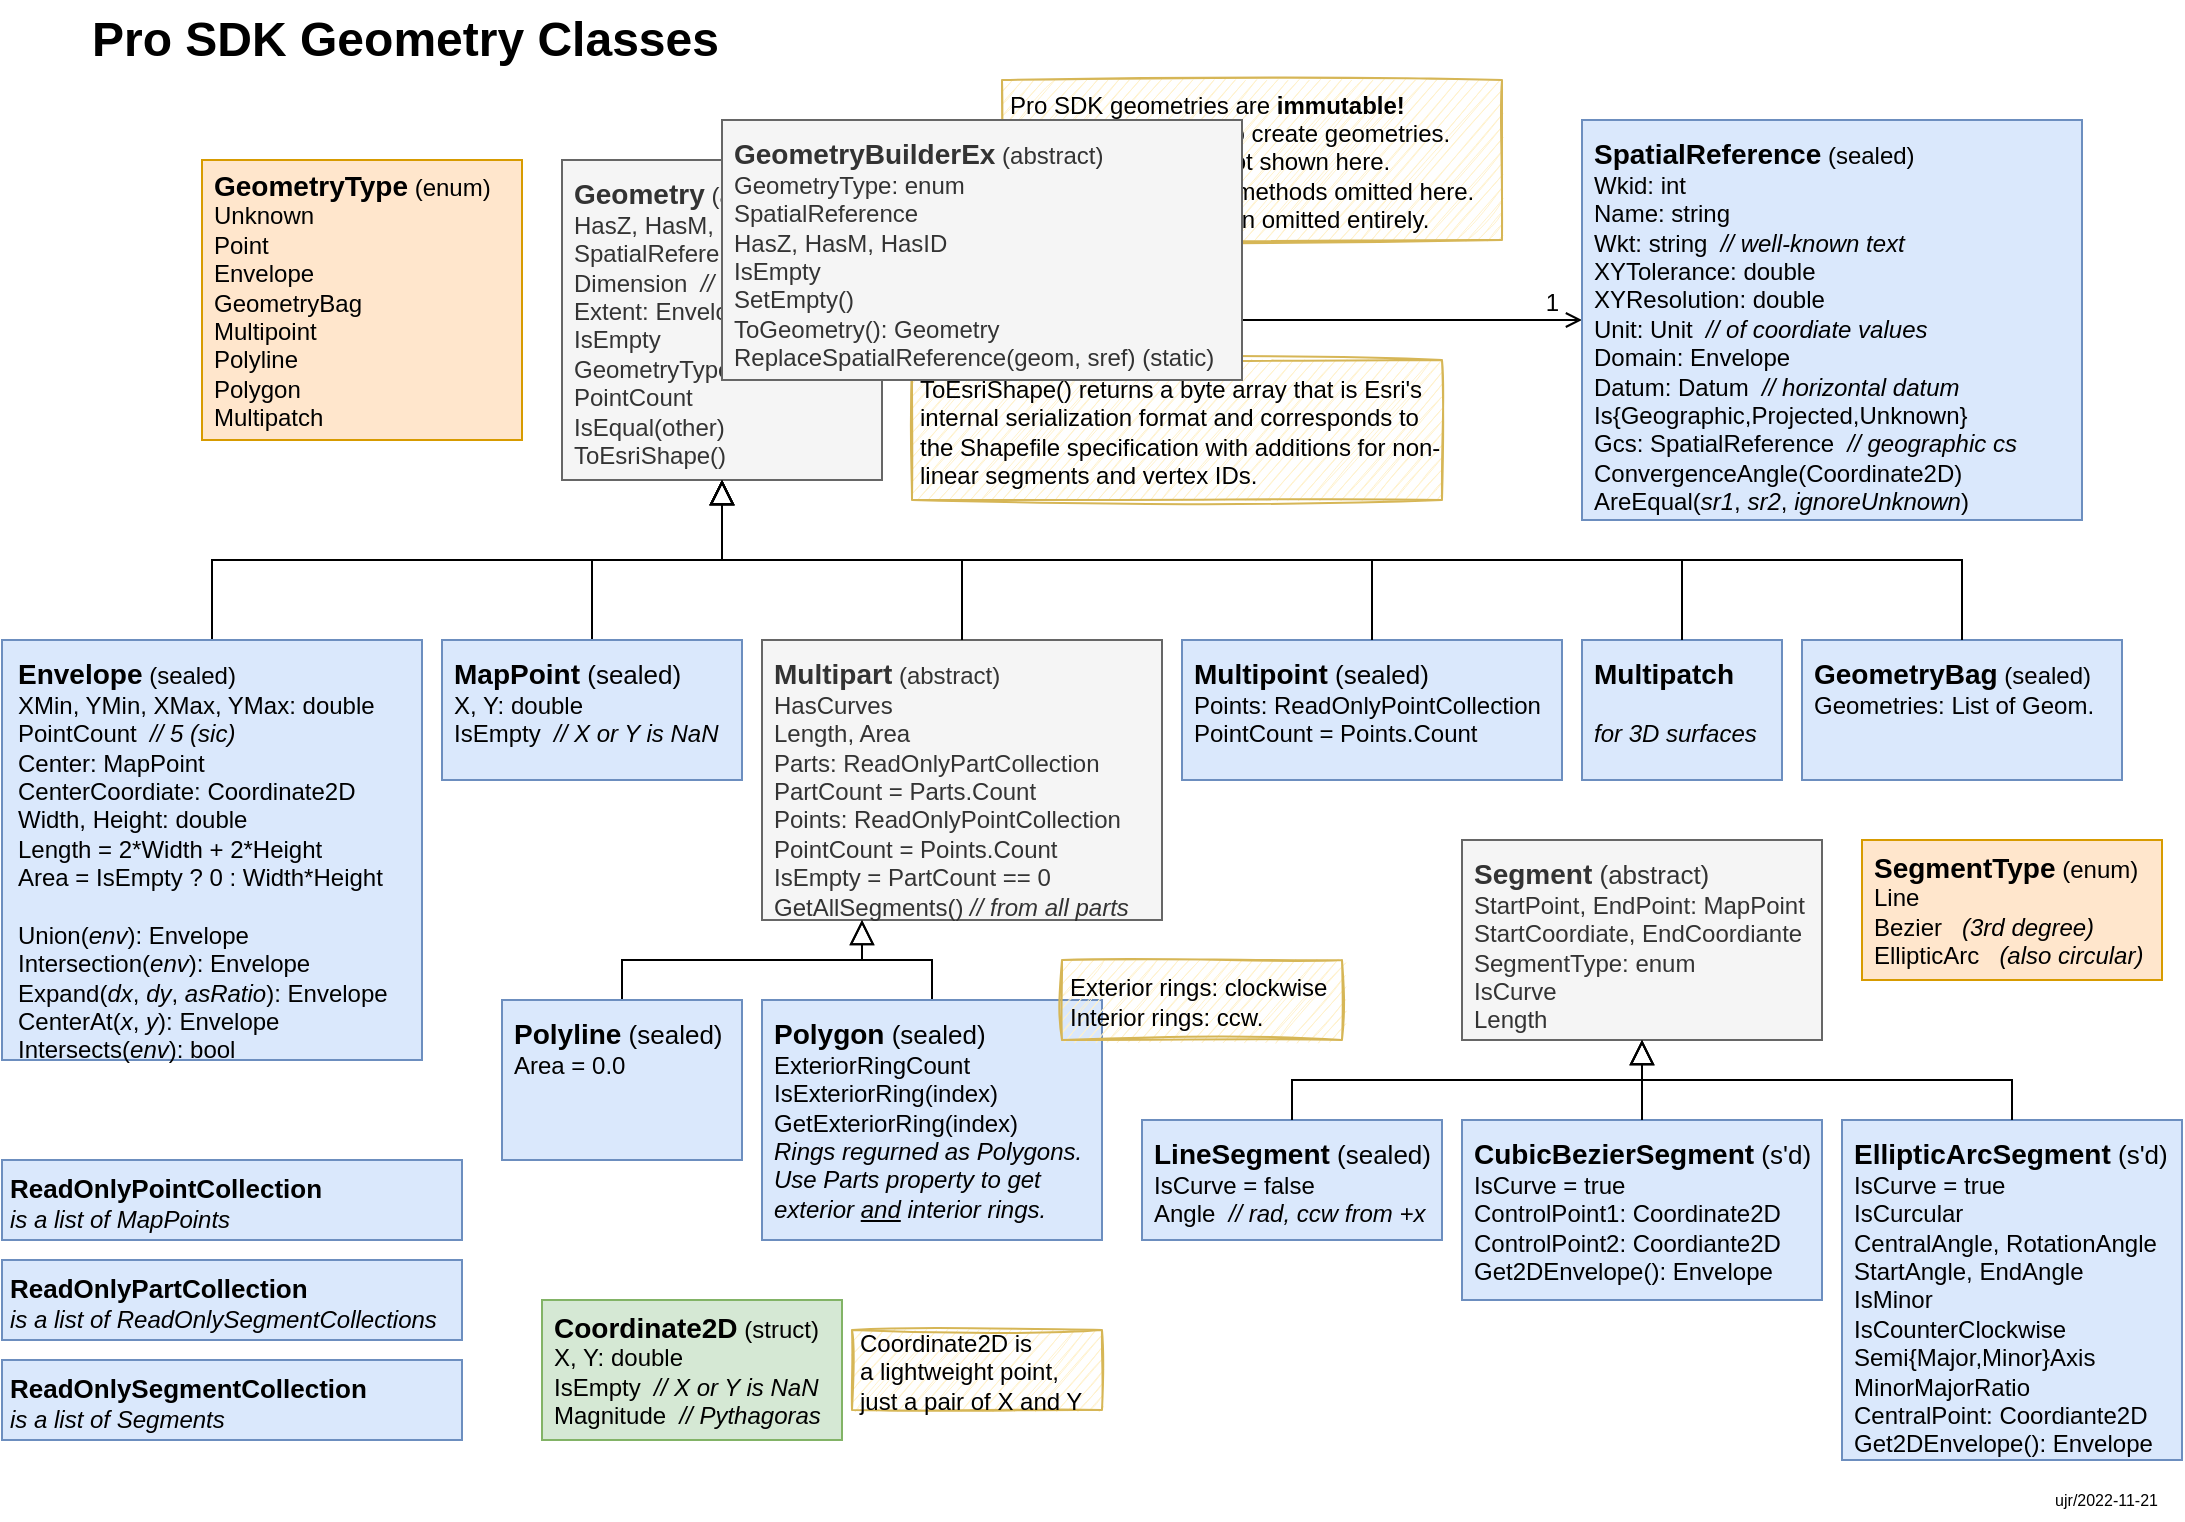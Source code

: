 <mxfile version="14.6.13" type="device" pages="2"><diagram id="C5RBs43oDa-KdzZeNtuy" name="Geometry"><mxGraphModel dx="1174" dy="887" grid="1" gridSize="10" guides="1" tooltips="1" connect="1" arrows="1" fold="1" page="1" pageScale="1" pageWidth="1169" pageHeight="827" math="0" shadow="0"><root><mxCell id="WIyWlLk6GJQsqaUBKTNV-0"/><mxCell id="WIyWlLk6GJQsqaUBKTNV-1" parent="WIyWlLk6GJQsqaUBKTNV-0"/><mxCell id="zkfFHV4jXpPFQw0GAbJ--12" value="" style="endArrow=block;endSize=10;endFill=0;shadow=0;strokeWidth=1;rounded=0;edgeStyle=elbowEdgeStyle;elbow=vertical;exitX=0.5;exitY=0;exitDx=0;exitDy=0;entryX=0.5;entryY=1;entryDx=0;entryDy=0;" parent="WIyWlLk6GJQsqaUBKTNV-1" source="UkmJgFslX8RdrZe-EppO-16" target="UkmJgFslX8RdrZe-EppO-22" edge="1"><mxGeometry width="160" relative="1" as="geometry"><mxPoint x="200" y="203" as="sourcePoint"/><mxPoint x="200" y="203" as="targetPoint"/></mxGeometry></mxCell><mxCell id="zkfFHV4jXpPFQw0GAbJ--16" value="" style="endArrow=block;endSize=10;endFill=0;shadow=0;strokeWidth=1;rounded=0;edgeStyle=elbowEdgeStyle;elbow=vertical;entryX=0.5;entryY=1;entryDx=0;entryDy=0;exitX=0.5;exitY=0;exitDx=0;exitDy=0;" parent="WIyWlLk6GJQsqaUBKTNV-1" source="UkmJgFslX8RdrZe-EppO-17" target="UkmJgFslX8RdrZe-EppO-22" edge="1"><mxGeometry width="160" relative="1" as="geometry"><mxPoint x="210" y="373" as="sourcePoint"/><mxPoint x="310" y="271" as="targetPoint"/></mxGeometry></mxCell><mxCell id="zkfFHV4jXpPFQw0GAbJ--26" value="" style="endArrow=open;shadow=0;strokeWidth=1;rounded=0;endFill=1;edgeStyle=elbowEdgeStyle;elbow=vertical;exitX=1;exitY=0.5;exitDx=0;exitDy=0;entryX=0;entryY=0.5;entryDx=0;entryDy=0;" parent="WIyWlLk6GJQsqaUBKTNV-1" source="UkmJgFslX8RdrZe-EppO-22" target="UkmJgFslX8RdrZe-EppO-26" edge="1"><mxGeometry x="0.5" y="41" relative="1" as="geometry"><mxPoint x="380" y="192" as="sourcePoint"/><mxPoint x="540" y="192" as="targetPoint"/><mxPoint x="-40" y="32" as="offset"/></mxGeometry></mxCell><mxCell id="zkfFHV4jXpPFQw0GAbJ--28" value="1" style="resizable=0;align=right;verticalAlign=bottom;labelBackgroundColor=none;fontSize=12;" parent="zkfFHV4jXpPFQw0GAbJ--26" connectable="0" vertex="1"><mxGeometry x="1" relative="1" as="geometry"><mxPoint x="-10" as="offset"/></mxGeometry></mxCell><mxCell id="UkmJgFslX8RdrZe-EppO-2" value="&lt;div&gt;&lt;b&gt;&lt;font style=&quot;font-size: 14px&quot;&gt;GeometryType&lt;/font&gt;&lt;/b&gt; (enum)&lt;/div&gt;&lt;div&gt;Unknown&lt;/div&gt;&lt;div&gt;&lt;span&gt;Point&lt;/span&gt;&lt;br&gt;&lt;/div&gt;&lt;div&gt;&lt;span&gt;Envelope&lt;/span&gt;&lt;br&gt;&lt;/div&gt;&lt;div&gt;&lt;span&gt;GeometryBag&lt;/span&gt;&lt;br&gt;&lt;/div&gt;&lt;div&gt;&lt;span&gt;Multipoint&lt;/span&gt;&lt;br&gt;&lt;/div&gt;&lt;div&gt;&lt;span&gt;Polyline&lt;/span&gt;&lt;br&gt;&lt;/div&gt;&lt;div&gt;&lt;span&gt;Polygon&lt;/span&gt;&lt;br&gt;&lt;/div&gt;&lt;div&gt;&lt;span&gt;Multipatch&lt;/span&gt;&lt;br&gt;&lt;/div&gt;" style="rounded=0;whiteSpace=wrap;html=1;fillColor=#ffe6cc;strokeColor=#d79b00;align=left;spacingLeft=4;spacingTop=0;" parent="WIyWlLk6GJQsqaUBKTNV-1" vertex="1"><mxGeometry x="140" y="120" width="160" height="140" as="geometry"/></mxCell><mxCell id="UkmJgFslX8RdrZe-EppO-4" value="Pro SDK Geometry Classes" style="text;align=left;fontStyle=1;verticalAlign=middle;spacingLeft=3;spacingRight=3;strokeColor=none;rotatable=0;points=[[0,0.5],[1,0.5]];portConstraint=eastwest;fontSize=24;whiteSpace=wrap;html=1;" parent="WIyWlLk6GJQsqaUBKTNV-1" vertex="1"><mxGeometry x="80" y="40" width="400" height="40" as="geometry"/></mxCell><mxCell id="UkmJgFslX8RdrZe-EppO-14" value="&lt;b&gt;&lt;font style=&quot;font-size: 14px&quot;&gt;SegmentType&lt;/font&gt;&lt;/b&gt; (enum)&lt;br&gt;Line&lt;br&gt;Bezier&amp;nbsp; &amp;nbsp;&lt;i&gt;(3rd degree)&lt;/i&gt;&lt;br&gt;EllipticArc&amp;nbsp; &amp;nbsp;&lt;i&gt;(also circular)&lt;/i&gt;" style="text;html=1;strokeColor=#d79b00;fillColor=#ffe6cc;align=left;verticalAlign=middle;whiteSpace=wrap;rounded=0;fontSize=12;spacingLeft=4;" parent="WIyWlLk6GJQsqaUBKTNV-1" vertex="1"><mxGeometry x="970" y="460" width="150" height="70" as="geometry"/></mxCell><mxCell id="UkmJgFslX8RdrZe-EppO-15" value="&lt;b&gt;&lt;font style=&quot;font-size: 14px&quot;&gt;Coordinate2D&lt;/font&gt;&lt;/b&gt; (struct)&lt;br&gt;X, Y: double&lt;br&gt;IsEmpty&amp;nbsp;&amp;nbsp;&lt;i&gt;// X or Y is NaN&lt;/i&gt;&lt;br&gt;&lt;div&gt;Magnitude&amp;nbsp;&amp;nbsp;&lt;i&gt;// Pythagoras&lt;/i&gt;&lt;/div&gt;" style="text;html=1;strokeColor=#82b366;fillColor=#d5e8d4;align=left;verticalAlign=middle;whiteSpace=wrap;rounded=0;fontSize=12;spacingLeft=4;" parent="WIyWlLk6GJQsqaUBKTNV-1" vertex="1"><mxGeometry x="310" y="690" width="150" height="70" as="geometry"/></mxCell><mxCell id="UkmJgFslX8RdrZe-EppO-16" value="&lt;b&gt;&lt;font style=&quot;font-size: 14px&quot;&gt;Envelope&lt;/font&gt;&lt;/b&gt;&amp;nbsp;(sealed)&lt;br&gt;XMin, YMin, XMax, YMax: double&lt;br&gt;PointCount&amp;nbsp;&amp;nbsp;&lt;i&gt;// 5 (sic)&lt;/i&gt;&lt;br&gt;Center: MapPoint&lt;br&gt;CenterCoordiate: Coordinate2D&lt;br&gt;Width, Height: double&lt;br&gt;Length = 2*Width + 2*Height&lt;br&gt;Area = IsEmpty ? 0 : Width*Height&lt;br&gt;&lt;br&gt;Union(&lt;i&gt;env&lt;/i&gt;): Envelope&lt;br&gt;Intersection(&lt;i&gt;env&lt;/i&gt;): Envelope&lt;br&gt;Expand(&lt;i&gt;dx&lt;/i&gt;, &lt;i&gt;dy&lt;/i&gt;, &lt;i&gt;asRatio&lt;/i&gt;): Envelope&lt;br&gt;CenterAt(&lt;i&gt;x&lt;/i&gt;, &lt;i&gt;y&lt;/i&gt;): Envelope&lt;br&gt;Intersects(&lt;i&gt;env&lt;/i&gt;): bool" style="text;html=1;strokeColor=#6c8ebf;fillColor=#dae8fc;align=left;verticalAlign=top;whiteSpace=wrap;rounded=0;fontSize=12;spacingLeft=6;spacingTop=2;" parent="WIyWlLk6GJQsqaUBKTNV-1" vertex="1"><mxGeometry x="40" y="360" width="210" height="210" as="geometry"/></mxCell><mxCell id="UkmJgFslX8RdrZe-EppO-17" value="&lt;font&gt;&lt;b&gt;&lt;font style=&quot;font-size: 14px&quot;&gt;MapPoint&lt;/font&gt;&lt;/b&gt;&lt;span style=&quot;font-size: 13px&quot;&gt; (sealed)&lt;/span&gt;&lt;/font&gt;&lt;br&gt;X, Y: double&lt;br&gt;IsEmpty&amp;nbsp;&amp;nbsp;&lt;i&gt;// X or Y is NaN&lt;/i&gt;" style="text;html=1;strokeColor=#6c8ebf;fillColor=#dae8fc;align=left;verticalAlign=top;whiteSpace=wrap;rounded=0;fontSize=12;spacingLeft=4;spacingTop=2;" parent="WIyWlLk6GJQsqaUBKTNV-1" vertex="1"><mxGeometry x="260" y="360" width="150" height="70" as="geometry"/></mxCell><mxCell id="UkmJgFslX8RdrZe-EppO-18" value="&lt;font&gt;&lt;b&gt;&lt;font style=&quot;font-size: 14px&quot;&gt;Multipoint&lt;/font&gt;&lt;/b&gt;&lt;span style=&quot;font-size: 13px&quot;&gt; (sealed)&lt;/span&gt;&lt;/font&gt;&lt;br&gt;Points: ReadOnlyPointCollection&lt;br&gt;PointCount = Points.Count" style="text;html=1;strokeColor=#6c8ebf;fillColor=#dae8fc;align=left;verticalAlign=top;whiteSpace=wrap;rounded=0;fontSize=12;spacingLeft=4;spacingTop=2;" parent="WIyWlLk6GJQsqaUBKTNV-1" vertex="1"><mxGeometry x="630" y="360" width="190" height="70" as="geometry"/></mxCell><mxCell id="UkmJgFslX8RdrZe-EppO-19" value="&lt;b&gt;&lt;font style=&quot;font-size: 13px&quot;&gt;ReadOnlyPointCollection&lt;/font&gt;&lt;/b&gt;&lt;br&gt;&lt;i&gt;is a list of MapPoints&lt;/i&gt;" style="text;html=1;strokeColor=#6c8ebf;fillColor=#dae8fc;align=left;verticalAlign=top;whiteSpace=wrap;rounded=0;fontSize=12;spacingLeft=4;spacingTop=2;spacing=0;" parent="WIyWlLk6GJQsqaUBKTNV-1" vertex="1"><mxGeometry x="40" y="620" width="230" height="40" as="geometry"/></mxCell><mxCell id="UkmJgFslX8RdrZe-EppO-20" value="&lt;b&gt;&lt;font style=&quot;font-size: 13px&quot;&gt;ReadOnlyPartCollection&lt;/font&gt;&lt;/b&gt;&lt;br&gt;&lt;i&gt;is a list of ReadOnlySegmentCollections&lt;/i&gt;" style="text;html=1;strokeColor=#6c8ebf;fillColor=#dae8fc;align=left;verticalAlign=top;whiteSpace=wrap;rounded=0;fontSize=12;spacingLeft=4;spacingTop=2;spacing=0;" parent="WIyWlLk6GJQsqaUBKTNV-1" vertex="1"><mxGeometry x="40" y="670" width="230" height="40" as="geometry"/></mxCell><mxCell id="UkmJgFslX8RdrZe-EppO-21" value="&lt;b&gt;&lt;font style=&quot;font-size: 13px&quot;&gt;ReadOnlySegmentCollection&lt;/font&gt;&lt;/b&gt;&lt;br&gt;&lt;i&gt;is a list of Segments&lt;/i&gt;" style="text;html=1;strokeColor=#6c8ebf;fillColor=#dae8fc;align=left;verticalAlign=top;whiteSpace=wrap;rounded=0;fontSize=12;spacingLeft=4;spacingTop=2;spacing=0;" parent="WIyWlLk6GJQsqaUBKTNV-1" vertex="1"><mxGeometry x="40" y="720" width="230" height="40" as="geometry"/></mxCell><mxCell id="UkmJgFslX8RdrZe-EppO-22" value="&lt;b&gt;&lt;font style=&quot;font-size: 14px&quot;&gt;Geometry&lt;/font&gt;&lt;/b&gt;&amp;nbsp;(abstract)&lt;br&gt;HasZ, HasM, HasID&lt;br&gt;SpatialReference&lt;br&gt;Dimension&amp;nbsp;&amp;nbsp;&lt;i&gt;// 0, 1, 2&lt;/i&gt;&lt;br&gt;Extent: Envelope&lt;br&gt;IsEmpty&lt;br&gt;GeometryType: enum&lt;br&gt;PointCount&lt;br&gt;IsEqual(other)&lt;br&gt;ToEsriShape()" style="text;html=1;strokeColor=#666666;fillColor=#f5f5f5;align=left;verticalAlign=top;whiteSpace=wrap;rounded=0;fontSize=12;spacingLeft=4;spacingTop=2;fontColor=#333333;" parent="WIyWlLk6GJQsqaUBKTNV-1" vertex="1"><mxGeometry x="320" y="120" width="160" height="160" as="geometry"/></mxCell><mxCell id="UkmJgFslX8RdrZe-EppO-23" value="&lt;b&gt;&lt;font style=&quot;font-size: 14px&quot;&gt;Multipart&lt;/font&gt;&lt;/b&gt;&amp;nbsp;(abstract)&lt;br&gt;HasCurves&lt;br&gt;Length, Area&lt;br&gt;Parts: ReadOnlyPartCollection&lt;br&gt;PartCount = Parts.Count&lt;br&gt;Points: ReadOnlyPointCollection&lt;br&gt;PointCount = Points.Count&lt;br&gt;IsEmpty = PartCount == 0&lt;br&gt;GetAllSegments() &lt;i&gt;// from all parts&lt;/i&gt;" style="text;html=1;strokeColor=#666666;fillColor=#f5f5f5;align=left;verticalAlign=top;whiteSpace=wrap;rounded=0;fontSize=12;spacingLeft=4;spacingTop=2;fontColor=#333333;" parent="WIyWlLk6GJQsqaUBKTNV-1" vertex="1"><mxGeometry x="420" y="360" width="200" height="140" as="geometry"/></mxCell><mxCell id="UkmJgFslX8RdrZe-EppO-24" value="&lt;b&gt;&lt;font style=&quot;font-size: 14px&quot;&gt;Multipatch&lt;/font&gt;&lt;/b&gt;&lt;br&gt;&lt;br&gt;&lt;i&gt;for 3D surfaces&lt;/i&gt;" style="text;html=1;strokeColor=#6c8ebf;fillColor=#dae8fc;align=left;verticalAlign=top;whiteSpace=wrap;rounded=0;fontSize=12;spacingLeft=4;spacingTop=2;" parent="WIyWlLk6GJQsqaUBKTNV-1" vertex="1"><mxGeometry x="830" y="360" width="100" height="70" as="geometry"/></mxCell><mxCell id="UkmJgFslX8RdrZe-EppO-25" value="&lt;b&gt;&lt;font style=&quot;font-size: 14px&quot;&gt;GeometryBag&lt;/font&gt;&lt;/b&gt;&amp;nbsp;(sealed)&lt;br&gt;Geometries: List of Geom." style="text;html=1;strokeColor=#6c8ebf;fillColor=#dae8fc;align=left;verticalAlign=top;whiteSpace=wrap;rounded=0;fontSize=12;spacingLeft=4;spacingTop=2;" parent="WIyWlLk6GJQsqaUBKTNV-1" vertex="1"><mxGeometry x="940" y="360" width="160" height="70" as="geometry"/></mxCell><mxCell id="UkmJgFslX8RdrZe-EppO-26" value="&lt;b&gt;&lt;font style=&quot;font-size: 14px&quot;&gt;SpatialReference&lt;/font&gt;&lt;/b&gt;&amp;nbsp;(sealed)&lt;br&gt;Wkid: int&lt;br&gt;Name: string&lt;br&gt;Wkt: string&amp;nbsp;&amp;nbsp;&lt;i&gt;// well-known text&lt;/i&gt;&lt;br&gt;XYTolerance: double&lt;br&gt;XYResolution: double&lt;br&gt;Unit: Unit&amp;nbsp; &lt;i&gt;// of coordiate values&lt;/i&gt;&lt;br&gt;Domain: Envelope&lt;br&gt;Datum: Datum&amp;nbsp;&amp;nbsp;&lt;i&gt;// horizontal datum&lt;/i&gt;&lt;br&gt;Is{Geographic,Projected,Unknown}&lt;br&gt;Gcs: SpatialReference&amp;nbsp;&amp;nbsp;&lt;i&gt;// geographic cs&lt;/i&gt;&lt;br&gt;ConvergenceAngle(Coordinate2D)&lt;br&gt;AreEqual(&lt;i&gt;sr1&lt;/i&gt;, &lt;i&gt;sr2&lt;/i&gt;, &lt;i&gt;ignoreUnknown&lt;/i&gt;)" style="text;html=1;strokeColor=#6c8ebf;fillColor=#dae8fc;align=left;verticalAlign=top;whiteSpace=wrap;rounded=0;fontSize=12;spacingLeft=4;spacingTop=2;" parent="WIyWlLk6GJQsqaUBKTNV-1" vertex="1"><mxGeometry x="830" y="100" width="250" height="200" as="geometry"/></mxCell><mxCell id="UkmJgFslX8RdrZe-EppO-27" value="" style="endArrow=block;endSize=10;endFill=0;shadow=0;strokeWidth=1;rounded=0;edgeStyle=elbowEdgeStyle;elbow=vertical;entryX=0.5;entryY=1;entryDx=0;entryDy=0;exitX=0.5;exitY=0;exitDx=0;exitDy=0;" parent="WIyWlLk6GJQsqaUBKTNV-1" source="UkmJgFslX8RdrZe-EppO-23" target="UkmJgFslX8RdrZe-EppO-22" edge="1"><mxGeometry width="160" relative="1" as="geometry"><mxPoint x="395" y="330" as="sourcePoint"/><mxPoint x="380" y="290" as="targetPoint"/></mxGeometry></mxCell><mxCell id="UkmJgFslX8RdrZe-EppO-29" value="" style="endArrow=block;endSize=10;endFill=0;shadow=0;strokeWidth=1;rounded=0;edgeStyle=elbowEdgeStyle;elbow=vertical;entryX=0.5;entryY=1;entryDx=0;entryDy=0;exitX=0.5;exitY=0;exitDx=0;exitDy=0;" parent="WIyWlLk6GJQsqaUBKTNV-1" source="UkmJgFslX8RdrZe-EppO-18" target="UkmJgFslX8RdrZe-EppO-22" edge="1"><mxGeometry width="160" relative="1" as="geometry"><mxPoint x="975" y="650" as="sourcePoint"/><mxPoint x="760" y="610" as="targetPoint"/></mxGeometry></mxCell><mxCell id="UkmJgFslX8RdrZe-EppO-30" value="" style="endArrow=block;endSize=10;endFill=0;shadow=0;strokeWidth=1;rounded=0;edgeStyle=elbowEdgeStyle;elbow=vertical;entryX=0.25;entryY=1;entryDx=0;entryDy=0;exitX=0.5;exitY=0;exitDx=0;exitDy=0;" parent="WIyWlLk6GJQsqaUBKTNV-1" source="UkmJgFslX8RdrZe-EppO-35" target="UkmJgFslX8RdrZe-EppO-23" edge="1"><mxGeometry width="160" relative="1" as="geometry"><mxPoint x="380" y="500" as="sourcePoint"/><mxPoint x="770" y="620" as="targetPoint"/></mxGeometry></mxCell><mxCell id="UkmJgFslX8RdrZe-EppO-31" value="" style="endArrow=block;endSize=10;endFill=0;shadow=0;strokeWidth=1;rounded=0;edgeStyle=elbowEdgeStyle;elbow=vertical;entryX=0.25;entryY=1;entryDx=0;entryDy=0;exitX=0.5;exitY=0;exitDx=0;exitDy=0;" parent="WIyWlLk6GJQsqaUBKTNV-1" source="UkmJgFslX8RdrZe-EppO-36" target="UkmJgFslX8RdrZe-EppO-23" edge="1"><mxGeometry width="160" relative="1" as="geometry"><mxPoint x="985" y="660" as="sourcePoint"/><mxPoint x="770" y="620" as="targetPoint"/></mxGeometry></mxCell><mxCell id="UkmJgFslX8RdrZe-EppO-32" value="Pro SDK geometries are &lt;b&gt;immutable!&lt;/b&gt;&lt;br&gt;Use builder classes to create geometries.&lt;br&gt;Builder classes are not shown here.&lt;br&gt;Many properties and methods omitted here.&lt;br&gt;Z and M stuff has been omitted entirely." style="text;html=1;strokeColor=#d6b656;fillColor=#fff2cc;align=left;verticalAlign=middle;whiteSpace=wrap;rounded=0;fontSize=12;sketch=1;shadow=0;spacingLeft=2;spacingTop=2;" parent="WIyWlLk6GJQsqaUBKTNV-1" vertex="1"><mxGeometry x="540" y="80" width="250" height="80" as="geometry"/></mxCell><mxCell id="UkmJgFslX8RdrZe-EppO-33" value="" style="endArrow=block;endSize=10;endFill=0;shadow=0;strokeWidth=1;rounded=0;edgeStyle=elbowEdgeStyle;elbow=vertical;entryX=0.5;entryY=1;entryDx=0;entryDy=0;exitX=0.5;exitY=0;exitDx=0;exitDy=0;" parent="WIyWlLk6GJQsqaUBKTNV-1" source="UkmJgFslX8RdrZe-EppO-24" target="UkmJgFslX8RdrZe-EppO-22" edge="1"><mxGeometry width="160" relative="1" as="geometry"><mxPoint x="390" y="510" as="sourcePoint"/><mxPoint x="545" y="480" as="targetPoint"/></mxGeometry></mxCell><mxCell id="UkmJgFslX8RdrZe-EppO-34" value="" style="endArrow=block;endSize=10;endFill=0;shadow=0;strokeWidth=1;rounded=0;edgeStyle=elbowEdgeStyle;elbow=vertical;entryX=0.5;entryY=1;entryDx=0;entryDy=0;exitX=0.5;exitY=0;exitDx=0;exitDy=0;" parent="WIyWlLk6GJQsqaUBKTNV-1" source="UkmJgFslX8RdrZe-EppO-25" target="UkmJgFslX8RdrZe-EppO-22" edge="1"><mxGeometry width="160" relative="1" as="geometry"><mxPoint x="920" y="330" as="sourcePoint"/><mxPoint x="380" y="290" as="targetPoint"/></mxGeometry></mxCell><mxCell id="UkmJgFslX8RdrZe-EppO-35" value="&lt;font&gt;&lt;b&gt;&lt;font style=&quot;font-size: 14px&quot;&gt;Polyline&lt;/font&gt;&lt;/b&gt;&lt;span style=&quot;font-size: 13px&quot;&gt; (sealed)&lt;/span&gt;&lt;/font&gt;&lt;br&gt;Area = 0.0" style="text;html=1;strokeColor=#6c8ebf;fillColor=#dae8fc;align=left;verticalAlign=top;whiteSpace=wrap;rounded=0;fontSize=12;spacingLeft=4;spacingTop=2;" parent="WIyWlLk6GJQsqaUBKTNV-1" vertex="1"><mxGeometry x="290" y="540" width="120" height="80" as="geometry"/></mxCell><mxCell id="UkmJgFslX8RdrZe-EppO-36" value="&lt;font&gt;&lt;b&gt;&lt;font style=&quot;font-size: 14px&quot;&gt;Polygon&lt;/font&gt;&lt;/b&gt;&lt;span style=&quot;font-size: 13px&quot;&gt; (sealed)&lt;/span&gt;&lt;/font&gt;&lt;br&gt;ExteriorRingCount&lt;br&gt;IsExteriorRing(index)&lt;br&gt;GetExteriorRing(index)&lt;br&gt;&lt;i&gt;Rings regurned as Polygons.&lt;br&gt;Use Parts property to get exterior &lt;u&gt;and&lt;/u&gt; interior rings.&lt;/i&gt;" style="text;html=1;strokeColor=#6c8ebf;fillColor=#dae8fc;align=left;verticalAlign=top;whiteSpace=wrap;rounded=0;fontSize=12;spacingLeft=4;spacingTop=2;" parent="WIyWlLk6GJQsqaUBKTNV-1" vertex="1"><mxGeometry x="420" y="540" width="170" height="120" as="geometry"/></mxCell><mxCell id="UkmJgFslX8RdrZe-EppO-37" value="&lt;font&gt;&lt;b&gt;&lt;font style=&quot;font-size: 14px&quot;&gt;Segment&lt;/font&gt;&lt;/b&gt;&lt;span style=&quot;font-size: 13px&quot;&gt; (abstract)&lt;/span&gt;&lt;/font&gt;&lt;br&gt;StartPoint, EndPoint: MapPoint&lt;br&gt;StartCoordiate, EndCoordiante&lt;br&gt;SegmentType: enum&lt;br&gt;IsCurve&lt;br&gt;Length" style="text;html=1;strokeColor=#666666;fillColor=#f5f5f5;align=left;verticalAlign=top;whiteSpace=wrap;rounded=0;fontSize=12;spacingLeft=4;spacingTop=2;fontColor=#333333;" parent="WIyWlLk6GJQsqaUBKTNV-1" vertex="1"><mxGeometry x="770" y="460" width="180" height="100" as="geometry"/></mxCell><mxCell id="UkmJgFslX8RdrZe-EppO-38" value="&lt;font&gt;&lt;b&gt;&lt;font style=&quot;font-size: 14px&quot;&gt;LineSegment&lt;/font&gt;&lt;/b&gt;&lt;span style=&quot;font-size: 13px&quot;&gt; (sealed)&lt;/span&gt;&lt;/font&gt;&lt;br&gt;IsCurve = false&lt;br&gt;Angle&amp;nbsp;&amp;nbsp;&lt;i&gt;// rad, ccw from +x&lt;/i&gt;" style="text;html=1;strokeColor=#6c8ebf;fillColor=#dae8fc;align=left;verticalAlign=top;whiteSpace=wrap;rounded=0;fontSize=12;spacingLeft=4;spacingTop=2;" parent="WIyWlLk6GJQsqaUBKTNV-1" vertex="1"><mxGeometry x="610" y="600" width="150" height="60" as="geometry"/></mxCell><mxCell id="UkmJgFslX8RdrZe-EppO-39" value="&lt;font&gt;&lt;b&gt;&lt;font style=&quot;font-size: 14px&quot;&gt;CubicBezierSegment&lt;/font&gt;&lt;/b&gt;&lt;span style=&quot;font-size: 13px&quot;&gt; (s'd)&lt;/span&gt;&lt;/font&gt;&lt;br&gt;IsCurve = true&lt;br&gt;ControlPoint1: Coordinate2D&lt;br&gt;ControlPoint2: Coordiante2D&lt;br&gt;Get2DEnvelope(): Envelope" style="text;html=1;strokeColor=#6c8ebf;fillColor=#dae8fc;align=left;verticalAlign=top;whiteSpace=wrap;rounded=0;fontSize=12;spacingLeft=4;spacingTop=2;" parent="WIyWlLk6GJQsqaUBKTNV-1" vertex="1"><mxGeometry x="770" y="600" width="180" height="90" as="geometry"/></mxCell><mxCell id="UkmJgFslX8RdrZe-EppO-40" value="&lt;font&gt;&lt;b&gt;&lt;font style=&quot;font-size: 14px&quot;&gt;EllipticArcSegment&lt;/font&gt;&lt;/b&gt;&lt;span style=&quot;font-size: 13px&quot;&gt;&amp;nbsp;(s'd)&lt;/span&gt;&lt;/font&gt;&lt;br&gt;IsCurve = true&lt;br&gt;IsCurcular&lt;br&gt;CentralAngle, RotationAngle&lt;br&gt;StartAngle, EndAngle&lt;br&gt;IsMinor&lt;br&gt;IsCounterClockwise&lt;br&gt;Semi{Major,Minor}Axis&lt;br&gt;MinorMajorRatio&lt;br&gt;CentralPoint: Coordiante2D&lt;br&gt;Get2DEnvelope(): Envelope" style="text;html=1;strokeColor=#6c8ebf;fillColor=#dae8fc;align=left;verticalAlign=top;whiteSpace=wrap;rounded=0;fontSize=12;spacingLeft=4;spacingTop=2;" parent="WIyWlLk6GJQsqaUBKTNV-1" vertex="1"><mxGeometry x="960" y="600" width="170" height="170" as="geometry"/></mxCell><mxCell id="UkmJgFslX8RdrZe-EppO-42" value="" style="endArrow=block;endSize=10;endFill=0;shadow=0;strokeWidth=1;rounded=0;edgeStyle=elbowEdgeStyle;elbow=vertical;entryX=0.5;entryY=1;entryDx=0;entryDy=0;exitX=0.5;exitY=0;exitDx=0;exitDy=0;" parent="WIyWlLk6GJQsqaUBKTNV-1" source="UkmJgFslX8RdrZe-EppO-38" target="UkmJgFslX8RdrZe-EppO-37" edge="1"><mxGeometry width="160" relative="1" as="geometry"><mxPoint x="370" y="570" as="sourcePoint"/><mxPoint x="480" y="520" as="targetPoint"/></mxGeometry></mxCell><mxCell id="UkmJgFslX8RdrZe-EppO-43" value="" style="endArrow=block;endSize=10;endFill=0;shadow=0;strokeWidth=1;rounded=0;edgeStyle=elbowEdgeStyle;elbow=vertical;entryX=0.5;entryY=1;entryDx=0;entryDy=0;" parent="WIyWlLk6GJQsqaUBKTNV-1" source="UkmJgFslX8RdrZe-EppO-39" target="UkmJgFslX8RdrZe-EppO-37" edge="1"><mxGeometry width="160" relative="1" as="geometry"><mxPoint x="380" y="580" as="sourcePoint"/><mxPoint x="490" y="530" as="targetPoint"/></mxGeometry></mxCell><mxCell id="UkmJgFslX8RdrZe-EppO-44" value="" style="endArrow=block;endSize=10;endFill=0;shadow=0;strokeWidth=1;rounded=0;edgeStyle=elbowEdgeStyle;elbow=vertical;entryX=0.5;entryY=1;entryDx=0;entryDy=0;" parent="WIyWlLk6GJQsqaUBKTNV-1" source="UkmJgFslX8RdrZe-EppO-40" target="UkmJgFslX8RdrZe-EppO-37" edge="1"><mxGeometry width="160" relative="1" as="geometry"><mxPoint x="390" y="590" as="sourcePoint"/><mxPoint x="500" y="540" as="targetPoint"/></mxGeometry></mxCell><mxCell id="UkmJgFslX8RdrZe-EppO-46" value="ToEsriShape() returns a byte array that is Esri's internal serialization format and corresponds to the Shapefile specification with additions for non-linear segments and vertex IDs." style="text;html=1;strokeColor=#d6b656;fillColor=#fff2cc;align=left;verticalAlign=middle;whiteSpace=wrap;rounded=0;fontSize=12;sketch=1;shadow=0;spacingLeft=2;spacingTop=2;" parent="WIyWlLk6GJQsqaUBKTNV-1" vertex="1"><mxGeometry x="495" y="220" width="265" height="70" as="geometry"/></mxCell><mxCell id="UkmJgFslX8RdrZe-EppO-47" value="Exterior rings: clockwise&lt;br&gt;Interior rings: ccw." style="text;html=1;strokeColor=#d6b656;fillColor=#fff2cc;align=left;verticalAlign=middle;whiteSpace=wrap;rounded=0;fontSize=12;sketch=1;shadow=0;spacingLeft=2;spacingTop=2;" parent="WIyWlLk6GJQsqaUBKTNV-1" vertex="1"><mxGeometry x="570" y="520" width="140" height="40" as="geometry"/></mxCell><mxCell id="UkmJgFslX8RdrZe-EppO-48" value="Coordinate2D is &lt;br&gt;a lightweight point, &lt;br&gt;just a pair of X and Y" style="text;html=1;strokeColor=#d6b656;fillColor=#fff2cc;align=left;verticalAlign=middle;whiteSpace=wrap;rounded=0;fontSize=12;sketch=1;shadow=0;spacingLeft=2;spacingTop=2;" parent="WIyWlLk6GJQsqaUBKTNV-1" vertex="1"><mxGeometry x="465" y="705" width="125" height="40" as="geometry"/></mxCell><mxCell id="2AtHYgqKLjP69ofNXuWl-0" value="ujr/2022-11-21" style="text;html=1;strokeColor=none;fillColor=none;align=right;verticalAlign=middle;whiteSpace=wrap;rounded=0;fontSize=8;" parent="WIyWlLk6GJQsqaUBKTNV-1" vertex="1"><mxGeometry x="1020" y="780" width="100" height="20" as="geometry"/></mxCell><mxCell id="9RsJoHtSC_phdagwaWQO-0" value="&lt;b&gt;&lt;font style=&quot;font-size: 14px&quot;&gt;GeometryBuilderEx&lt;/font&gt;&lt;/b&gt;&amp;nbsp;(abstract)&lt;br&gt;GeometryType: enum&lt;br&gt;SpatialReference&lt;br&gt;HasZ, HasM, HasID&lt;br&gt;IsEmpty&lt;br&gt;SetEmpty()&lt;br&gt;ToGeometry(): Geometry&lt;br&gt;ReplaceSpatialReference(geom, sref) (static)" style="text;html=1;strokeColor=#666666;fillColor=#f5f5f5;align=left;verticalAlign=top;whiteSpace=wrap;rounded=0;fontSize=12;spacingLeft=4;spacingTop=2;fontColor=#333333;" vertex="1" parent="WIyWlLk6GJQsqaUBKTNV-1"><mxGeometry x="400" y="100" width="260" height="130" as="geometry"/></mxCell></root></mxGraphModel></diagram><diagram id="YRR31LYvMi-BcquAQ03u" name="Builder"><mxGraphModel dx="1174" dy="887" grid="1" gridSize="10" guides="1" tooltips="1" connect="1" arrows="1" fold="1" page="1" pageScale="1" pageWidth="1169" pageHeight="827" math="0" shadow="0"><root><mxCell id="LDEIYuuB5KNWDbqVoas7-0"/><mxCell id="LDEIYuuB5KNWDbqVoas7-1" parent="LDEIYuuB5KNWDbqVoas7-0"/><mxCell id="KbFqJV_9PSHPCPF1_QKi-0" value="&lt;b&gt;&lt;font style=&quot;font-size: 14px&quot;&gt;GeometryBuilderEx&lt;/font&gt;&lt;/b&gt;&amp;nbsp;(abstract)&lt;br&gt;GeometryType: enum&lt;br&gt;SpatialReference&lt;br&gt;HasZ, HasM, HasID&lt;br&gt;IsEmpty&lt;br&gt;SetEmpty()&lt;br&gt;ToGeometry(): Geometry&lt;br&gt;ReplaceSpatialReference(geom, sref) (static)" style="text;html=1;strokeColor=#666666;fillColor=#f5f5f5;align=left;verticalAlign=top;whiteSpace=wrap;rounded=0;fontSize=12;spacingLeft=4;spacingTop=2;fontColor=#333333;" vertex="1" parent="LDEIYuuB5KNWDbqVoas7-1"><mxGeometry x="400" y="100" width="260" height="130" as="geometry"/></mxCell><mxCell id="iB4_Z-2agWJHN7LwsxSE-0" value="&lt;b&gt;&lt;font style=&quot;font-size: 14px&quot;&gt;EnvelopeBuilderEx&lt;/font&gt;&lt;/b&gt;&amp;nbsp;(sealed)&lt;br&gt;&lt;i&gt;various constructors&lt;/i&gt;&lt;br&gt;XMin, YMin, XMax, YMax: double&lt;br&gt;ZMin, ZMax, MMin, MMax: double&lt;br&gt;IDMin, IDMax: int&lt;br&gt;SetXYCoords(&lt;i&gt;c1&lt;/i&gt;, c2)&lt;br&gt;SetZCoords(&lt;i&gt;z1&lt;/i&gt;, &lt;i&gt;z2&lt;/i&gt;)&lt;br&gt;SetMCoords(&lt;i&gt;m1&lt;/i&gt;, &lt;i&gt;m2&lt;/i&gt;)&lt;br&gt;SetCoords(&lt;i&gt;env&lt;/i&gt;)&lt;br&gt;Center: MapPoint&lt;br&gt;CenterCoordinate: Coordinate2D&lt;br&gt;Width, Height, Depth: double&lt;br&gt;IsEqual(&lt;i&gt;other&lt;/i&gt;): bool&lt;br&gt;Expand(...)&lt;br&gt;Union(&lt;i&gt;env&lt;/i&gt;)&lt;br&gt;Intersection(&lt;i&gt;env&lt;/i&gt;)&lt;br&gt;Intersects(&lt;i&gt;env&lt;/i&gt;): bool&lt;br&gt;static CreateEnvelope(...)&lt;br&gt;static FromEsriShape(...)&lt;br&gt;static FromJson/Xml(...)" style="text;html=1;strokeColor=#6c8ebf;fillColor=#dae8fc;align=left;verticalAlign=top;whiteSpace=wrap;rounded=0;fontSize=12;spacingLeft=6;spacingTop=2;" vertex="1" parent="LDEIYuuB5KNWDbqVoas7-1"><mxGeometry x="40" y="280" width="210" height="300" as="geometry"/></mxCell><mxCell id="PM0Jz_ldi3oG69VnkTsQ-0" value="&lt;font&gt;&lt;b&gt;&lt;font style=&quot;font-size: 14px&quot;&gt;MapPointBuilderEx&lt;/font&gt;&lt;/b&gt;&lt;span style=&quot;font-size: 13px&quot;&gt; (sealed)&lt;/span&gt;&lt;/font&gt;&lt;br&gt;&lt;i&gt;various constructors&lt;/i&gt;&lt;br&gt;X, Y, Z, M: double&lt;br&gt;ID: int&lt;br&gt;SetValues(&lt;i&gt;x&lt;/i&gt;, &lt;i&gt;y&lt;/i&gt;[, &lt;i&gt;z&lt;/i&gt;[, &lt;i&gt;m&lt;/i&gt;[, &lt;i&gt;id&lt;/i&gt;]]])&lt;br&gt;IsEqual(&lt;i&gt;other&lt;/i&gt;): bool&lt;br&gt;ToGeometry(): MapPoint&lt;br&gt;static CreateMapPoint(...)&lt;br&gt;static FromEsriShape(...)&lt;br&gt;static FromJson/Xml(...)" style="text;html=1;strokeColor=#6c8ebf;fillColor=#dae8fc;align=left;verticalAlign=top;whiteSpace=wrap;rounded=0;fontSize=12;spacingLeft=4;spacingTop=2;" vertex="1" parent="LDEIYuuB5KNWDbqVoas7-1"><mxGeometry x="490" y="280" width="200" height="160" as="geometry"/></mxCell><mxCell id="_hlN446c7pTFrcPll1Q8-0" value="&lt;font&gt;&lt;b&gt;&lt;font style=&quot;font-size: 14px&quot;&gt;MultipointBuliderEx&lt;/font&gt;&lt;/b&gt;&lt;span style=&quot;font-size: 13px&quot;&gt; (sealed)&lt;/span&gt;&lt;/font&gt;&lt;br&gt;&lt;i&gt;various constructors&lt;/i&gt;&lt;br&gt;PointCount: int&lt;br&gt;Coordinate2Ds: IList&amp;lt;Coord2D&amp;gt;&lt;br&gt;Zs, Ms: IList&amp;lt;double&amp;gt;&lt;br&gt;IDs: IList&amp;lt;int&amp;gt;&lt;br&gt;GetPoint(&lt;i&gt;index&lt;/i&gt;): MapPoint&lt;br&gt;AddPoint(...)&lt;br&gt;InsertPoint(&lt;i&gt;index&lt;/i&gt;, ...)&lt;br&gt;SetPoint(&lt;i&gt;index&lt;/i&gt;, ...)&lt;br&gt;AddPoints(IEnumerable&amp;lt;...&amp;gt;)&lt;br&gt;InsertPoints(&lt;i&gt;index&lt;/i&gt;, IEnumerable&amp;lt;...&amp;gt;)&lt;br&gt;RemovePoint(&lt;i&gt;index&lt;/i&gt;)&lt;br&gt;RemovePoints(&lt;i&gt;fromIndex&lt;/i&gt;, &lt;i&gt;toIndex&lt;/i&gt;)&lt;br&gt;IsEqual(&lt;i&gt;other&lt;/i&gt;): bool&lt;br&gt;ToGeometry(): Multipoint&lt;br&gt;static CreateMultipoint(...)&lt;br&gt;static FromEsriShape(...)&lt;br&gt;static FromJson/Xml(...)" style="text;html=1;strokeColor=#6c8ebf;fillColor=#dae8fc;align=left;verticalAlign=top;whiteSpace=wrap;rounded=0;fontSize=12;spacingLeft=4;spacingTop=2;" vertex="1" parent="LDEIYuuB5KNWDbqVoas7-1"><mxGeometry x="700" y="280" width="220" height="280" as="geometry"/></mxCell><mxCell id="cgkL62hLi-NNz0ETYNTf-0" value="&lt;b&gt;&lt;font style=&quot;font-size: 14px&quot;&gt;MultipartBuilderEx&lt;/font&gt;&lt;/b&gt;&amp;nbsp;(abstract)&lt;br&gt;- list of list of segments&lt;br&gt;PartCount: int&lt;br&gt;Parts: list of list of segment&lt;br&gt;AddPart(&lt;i&gt;...&lt;/i&gt;)&lt;br&gt;AddParts(&lt;i&gt;parts&lt;/i&gt;)&lt;br&gt;AddSegment(&lt;i&gt;segment&lt;/i&gt;, ...)&lt;br&gt;InsertPart(&lt;i&gt;index&lt;/i&gt;, ...)&lt;br&gt;InsertSegment(&lt;i&gt;index&lt;/i&gt;, &lt;i&gt;index&lt;/i&gt;, &lt;i&gt;seg&lt;/i&gt;)&lt;br&gt;InsertSegments(&lt;i&gt;index&lt;/i&gt;, &lt;i&gt;index&lt;/i&gt;, &lt;i&gt;segs&lt;/i&gt;)&lt;br&gt;RemoveSegment(&lt;i&gt;idx&lt;/i&gt;, &lt;i&gt;idx&lt;/i&gt;, &lt;i&gt;closeGap&lt;/i&gt;)&lt;br&gt;ReplaceSegment(&lt;i&gt;index&lt;/i&gt;, &lt;i&gt;index&lt;/i&gt;, &lt;i&gt;seg&lt;/i&gt;)&lt;br&gt;RemovePart(&lt;i&gt;index&lt;/i&gt;)&lt;br&gt;RemoveParts(&lt;i&gt;fromIndex&lt;/i&gt;, &lt;i&gt;toIndex&lt;/i&gt;)&lt;br&gt;GetSegment(&lt;i&gt;index&lt;/i&gt;, &lt;i&gt;index&lt;/i&gt;)&lt;br&gt;GetSegmentCount(&lt;i&gt;index&lt;/i&gt;)&lt;br&gt;IsEqual(&lt;i&gt;other&lt;/i&gt;): bool&lt;br&gt;ReverseOrientation()" style="text;html=1;strokeColor=#666666;fillColor=#f5f5f5;align=left;verticalAlign=top;whiteSpace=wrap;rounded=0;fontSize=12;spacingLeft=4;spacingTop=2;fontColor=#333333;" vertex="1" parent="LDEIYuuB5KNWDbqVoas7-1"><mxGeometry x="260" y="280" width="220" height="270" as="geometry"/></mxCell><mxCell id="Haq7kkKl-TBovUHu3Ez--0" value="&lt;b&gt;&lt;font style=&quot;font-size: 14px&quot;&gt;AttributeFlags&lt;/font&gt;&lt;/b&gt; (enum)&lt;br&gt;None = 0&lt;br&gt;HasZ = 1&lt;br&gt;HasM = 2&lt;br&gt;HasID = 4&lt;br&gt;AllAttributes = 7" style="text;html=1;strokeColor=#d79b00;fillColor=#ffe6cc;align=left;verticalAlign=middle;whiteSpace=wrap;rounded=0;fontSize=12;spacingLeft=4;" vertex="1" parent="LDEIYuuB5KNWDbqVoas7-1"><mxGeometry x="710" y="130" width="150" height="100" as="geometry"/></mxCell><mxCell id="XQ4tiCg6UeJG_a5QrHT5-0" value="&lt;b&gt;&lt;font style=&quot;font-size: 14px&quot;&gt;MultipatchBuilderEx&lt;/font&gt;&lt;/b&gt;&amp;nbsp;(sealed)&lt;br&gt;" style="text;html=1;strokeColor=#6c8ebf;fillColor=#dae8fc;align=left;verticalAlign=top;whiteSpace=wrap;rounded=0;fontSize=12;spacingLeft=4;spacingTop=2;" vertex="1" parent="LDEIYuuB5KNWDbqVoas7-1"><mxGeometry x="930" y="280" width="200" height="70" as="geometry"/></mxCell><mxCell id="XQ4tiCg6UeJG_a5QrHT5-1" value="&lt;b&gt;&lt;font style=&quot;font-size: 14px&quot;&gt;GeometryBagBuilderEx&lt;/font&gt;&lt;/b&gt;&amp;nbsp;(sealed)&lt;br&gt;- list of geometries&lt;br&gt;" style="text;html=1;strokeColor=#6c8ebf;fillColor=#dae8fc;align=left;verticalAlign=top;whiteSpace=wrap;rounded=0;fontSize=12;spacingLeft=4;spacingTop=2;" vertex="1" parent="LDEIYuuB5KNWDbqVoas7-1"><mxGeometry x="930" y="379" width="200" height="70" as="geometry"/></mxCell><mxCell id="Pot_PJHB6iKpun23nMM6-0" value="&lt;font&gt;&lt;b&gt;&lt;font style=&quot;font-size: 14px&quot;&gt;PolylineBuilderEx&lt;/font&gt;&lt;/b&gt;&lt;span style=&quot;font-size: 13px&quot;&gt; (sealed)&lt;/span&gt;&lt;/font&gt;&lt;br&gt;various constructors&lt;br&gt;ToGeometry(): Polyline&lt;br&gt;SplitAtDistance(...) // last part&lt;br&gt;SplitPartAtDistance(...): int // new seg idx&lt;br&gt;static CreatePolyline(...)&lt;br&gt;static FromEsriShape(...)&lt;br&gt;static FromJson/Xml(...)" style="text;html=1;strokeColor=#6c8ebf;fillColor=#dae8fc;align=left;verticalAlign=top;whiteSpace=wrap;rounded=0;fontSize=12;spacingLeft=4;spacingTop=2;" vertex="1" parent="LDEIYuuB5KNWDbqVoas7-1"><mxGeometry x="40" y="630" width="230" height="130" as="geometry"/></mxCell><mxCell id="Pot_PJHB6iKpun23nMM6-1" value="&lt;font&gt;&lt;b&gt;&lt;font style=&quot;font-size: 14px&quot;&gt;PolygonBuilderEx&lt;/font&gt;&lt;/b&gt;&lt;span style=&quot;font-size: 13px&quot;&gt; (sealed)&lt;/span&gt;&lt;/font&gt;&lt;br&gt;various constructors&lt;br&gt;ToGeometry(): Polygon&lt;br&gt;SplitAtDistance(...) // last part&lt;br&gt;SplitPartAtDistance(...): int // new seg idx&lt;br&gt;static CreatePolygon(...)&lt;br&gt;static FromEsriShape(...)&lt;br&gt;static FromJson/Xml(...)" style="text;html=1;strokeColor=#6c8ebf;fillColor=#dae8fc;align=left;verticalAlign=top;whiteSpace=wrap;rounded=0;fontSize=12;spacingLeft=4;spacingTop=2;" vertex="1" parent="LDEIYuuB5KNWDbqVoas7-1"><mxGeometry x="280" y="630" width="230" height="130" as="geometry"/></mxCell><mxCell id="6uxKGOB-OpBS8nr59lZ7-0" value="Pro SDK Geometry Builders" style="text;align=left;fontStyle=1;verticalAlign=middle;spacingLeft=3;spacingRight=3;strokeColor=none;rotatable=0;points=[[0,0.5],[1,0.5]];portConstraint=eastwest;fontSize=24;whiteSpace=wrap;html=1;" vertex="1" parent="LDEIYuuB5KNWDbqVoas7-1"><mxGeometry x="80" y="40" width="400" height="40" as="geometry"/></mxCell><mxCell id="6uxKGOB-OpBS8nr59lZ7-1" value="Pro's geometry classes are immutable. They can only be created, through the use of the builder classes shown here. There are two generations of builder classes: new onces, with names ending in Ex, and old ones that had to be explicitly disposed of.&lt;br&gt;For performance reasons, builder geometries are not validated/simplified: anything goes!" style="text;html=1;strokeColor=none;fillColor=none;align=left;verticalAlign=top;whiteSpace=wrap;rounded=0;" vertex="1" parent="LDEIYuuB5KNWDbqVoas7-1"><mxGeometry x="80" y="100" width="250" height="120" as="geometry"/></mxCell><mxCell id="OQesCvVOLkmc3ZJwGJXk-0" value="" style="endArrow=block;endSize=10;endFill=0;shadow=0;strokeWidth=1;rounded=0;edgeStyle=elbowEdgeStyle;elbow=vertical;entryX=0.5;entryY=1;entryDx=0;entryDy=0;exitX=0.5;exitY=0;exitDx=0;exitDy=0;" edge="1" parent="LDEIYuuB5KNWDbqVoas7-1" source="PM0Jz_ldi3oG69VnkTsQ-0" target="KbFqJV_9PSHPCPF1_QKi-0"><mxGeometry width="160" relative="1" as="geometry"><mxPoint x="350" y="540" as="sourcePoint"/><mxPoint x="470" y="500" as="targetPoint"/></mxGeometry></mxCell><mxCell id="OQesCvVOLkmc3ZJwGJXk-1" value="" style="endArrow=block;endSize=10;endFill=0;shadow=0;strokeWidth=1;rounded=0;edgeStyle=elbowEdgeStyle;elbow=vertical;entryX=0.5;entryY=1;entryDx=0;entryDy=0;exitX=0.5;exitY=0;exitDx=0;exitDy=0;" edge="1" parent="LDEIYuuB5KNWDbqVoas7-1" source="cgkL62hLi-NNz0ETYNTf-0" target="KbFqJV_9PSHPCPF1_QKi-0"><mxGeometry width="160" relative="1" as="geometry"><mxPoint x="360" y="550" as="sourcePoint"/><mxPoint x="480" y="510" as="targetPoint"/></mxGeometry></mxCell><mxCell id="OQesCvVOLkmc3ZJwGJXk-2" value="" style="endArrow=block;endSize=10;endFill=0;shadow=0;strokeWidth=1;rounded=0;edgeStyle=elbowEdgeStyle;elbow=vertical;entryX=0.5;entryY=1;entryDx=0;entryDy=0;exitX=0.5;exitY=0;exitDx=0;exitDy=0;" edge="1" parent="LDEIYuuB5KNWDbqVoas7-1" source="iB4_Z-2agWJHN7LwsxSE-0" target="KbFqJV_9PSHPCPF1_QKi-0"><mxGeometry width="160" relative="1" as="geometry"><mxPoint x="370" y="560" as="sourcePoint"/><mxPoint x="490" y="520" as="targetPoint"/></mxGeometry></mxCell><mxCell id="OQesCvVOLkmc3ZJwGJXk-3" value="" style="endArrow=block;endSize=10;endFill=0;shadow=0;strokeWidth=1;rounded=0;edgeStyle=elbowEdgeStyle;elbow=vertical;exitX=0.5;exitY=0;exitDx=0;exitDy=0;entryX=0.5;entryY=1;entryDx=0;entryDy=0;" edge="1" parent="LDEIYuuB5KNWDbqVoas7-1" source="Pot_PJHB6iKpun23nMM6-1" target="cgkL62hLi-NNz0ETYNTf-0"><mxGeometry width="160" relative="1" as="geometry"><mxPoint x="380" y="570" as="sourcePoint"/><mxPoint x="620" y="620" as="targetPoint"/><Array as="points"><mxPoint x="380" y="600"/></Array></mxGeometry></mxCell><mxCell id="OQesCvVOLkmc3ZJwGJXk-4" value="" style="endArrow=block;endSize=10;endFill=0;shadow=0;strokeWidth=1;rounded=0;edgeStyle=elbowEdgeStyle;elbow=vertical;entryX=0.5;entryY=1;entryDx=0;entryDy=0;exitX=0.75;exitY=0;exitDx=0;exitDy=0;" edge="1" parent="LDEIYuuB5KNWDbqVoas7-1" source="Pot_PJHB6iKpun23nMM6-0" target="cgkL62hLi-NNz0ETYNTf-0"><mxGeometry width="160" relative="1" as="geometry"><mxPoint x="390" y="580" as="sourcePoint"/><mxPoint x="510" y="540" as="targetPoint"/><Array as="points"><mxPoint x="260" y="600"/></Array></mxGeometry></mxCell><mxCell id="OQesCvVOLkmc3ZJwGJXk-5" value="" style="endArrow=block;endSize=10;endFill=0;shadow=0;strokeWidth=1;rounded=0;edgeStyle=elbowEdgeStyle;elbow=vertical;entryX=0.5;entryY=1;entryDx=0;entryDy=0;exitX=0.5;exitY=0;exitDx=0;exitDy=0;" edge="1" parent="LDEIYuuB5KNWDbqVoas7-1" source="_hlN446c7pTFrcPll1Q8-0" target="KbFqJV_9PSHPCPF1_QKi-0"><mxGeometry width="160" relative="1" as="geometry"><mxPoint x="590" y="290" as="sourcePoint"/><mxPoint x="540" y="240" as="targetPoint"/></mxGeometry></mxCell><mxCell id="OQesCvVOLkmc3ZJwGJXk-6" value="" style="endArrow=block;endSize=10;endFill=0;shadow=0;strokeWidth=1;rounded=0;edgeStyle=elbowEdgeStyle;elbow=vertical;entryX=0.5;entryY=1;entryDx=0;entryDy=0;exitX=0.5;exitY=0;exitDx=0;exitDy=0;" edge="1" parent="LDEIYuuB5KNWDbqVoas7-1" source="XQ4tiCg6UeJG_a5QrHT5-0" target="KbFqJV_9PSHPCPF1_QKi-0"><mxGeometry width="160" relative="1" as="geometry"><mxPoint x="815" y="290" as="sourcePoint"/><mxPoint x="540" y="240" as="targetPoint"/></mxGeometry></mxCell><mxCell id="OQesCvVOLkmc3ZJwGJXk-7" value="&lt;b&gt;&lt;font style=&quot;font-size: 14px&quot;&gt;LineBuilderEx&lt;/font&gt;&lt;/b&gt;&amp;nbsp;(sealed)&lt;br&gt;&lt;i&gt;various constructors&lt;/i&gt;&lt;br&gt;static CreateLineSegment(...)&lt;br&gt;QueryCoords(out &lt;i&gt;P&lt;/i&gt;, out &lt;i&gt;Q&lt;/i&gt;)&lt;br&gt;SetCoords(&lt;i&gt;P&lt;/i&gt;, &lt;i&gt;Q&lt;/i&gt;)&lt;br&gt;ToSegment(): LineSegment" style="text;html=1;strokeColor=#6c8ebf;fillColor=#dae8fc;align=left;verticalAlign=top;whiteSpace=wrap;rounded=0;fontSize=12;spacingLeft=4;spacingTop=2;" vertex="1" parent="LDEIYuuB5KNWDbqVoas7-1"><mxGeometry x="530" y="650" width="170" height="100" as="geometry"/></mxCell><mxCell id="OQesCvVOLkmc3ZJwGJXk-8" value="&lt;b&gt;&lt;font style=&quot;font-size: 14px&quot;&gt;SegmentBuilderEx&lt;/font&gt;&lt;/b&gt;&amp;nbsp;(abstract)&lt;br&gt;SegmentBuilderType: enum&lt;br&gt;StartPoint, EndPoint: MapPoint&lt;br&gt;SpatialReference&lt;br&gt;IsEmpty&lt;br&gt;SetEmpty()&lt;br&gt;ToSegment(): Segment&lt;br&gt;static ConstructSegmentBuilder(&lt;i&gt;seg&lt;/i&gt;)" style="text;html=1;strokeColor=#666666;fillColor=#f5f5f5;align=left;verticalAlign=top;whiteSpace=wrap;rounded=0;fontSize=12;spacingLeft=4;spacingTop=2;fontColor=#333333;" vertex="1" parent="LDEIYuuB5KNWDbqVoas7-1"><mxGeometry x="940" y="480" width="210" height="130" as="geometry"/></mxCell><mxCell id="lSXSwNateJIoeV2PLCuO-0" value="&lt;b&gt;&lt;font style=&quot;font-size: 14px&quot;&gt;SegmentBuilderType&lt;/font&gt;&lt;/b&gt; (enum)&lt;br&gt;Line&lt;br&gt;CubicBezier&amp;nbsp; &amp;nbsp;&lt;i&gt;(3rd degree)&lt;/i&gt;&lt;br&gt;EllipticArc&amp;nbsp; &amp;nbsp;&lt;i&gt;(also circular)&lt;/i&gt;" style="text;html=1;strokeColor=#d79b00;fillColor=#ffe6cc;align=left;verticalAlign=middle;whiteSpace=wrap;rounded=0;fontSize=12;spacingLeft=4;" vertex="1" parent="LDEIYuuB5KNWDbqVoas7-1"><mxGeometry x="880" y="130" width="200" height="70" as="geometry"/></mxCell><mxCell id="lSXSwNateJIoeV2PLCuO-1" value="&lt;b&gt;&lt;font style=&quot;font-size: 14px&quot;&gt;EllipticArcBuilderEx&lt;/font&gt;&lt;/b&gt;&amp;nbsp;(sealed)&lt;br&gt;&lt;i&gt;various constructors&lt;/i&gt;&lt;br&gt;CenterPoint: Coordinate2D&lt;br&gt;StartAngle, EndAngle,&amp;nbsp;CenterAngle, RotationAngle,&amp;nbsp;SemiMajorAxis, MinorMajorRatio,&amp;nbsp;Orientation&lt;br&gt;&lt;i&gt;and much more&lt;/i&gt;&lt;br&gt;ToSegment(): EllipticArcSegment" style="text;html=1;strokeColor=#6c8ebf;fillColor=#dae8fc;align=left;verticalAlign=top;whiteSpace=wrap;rounded=0;fontSize=12;spacingLeft=4;spacingTop=2;" vertex="1" parent="LDEIYuuB5KNWDbqVoas7-1"><mxGeometry x="940" y="650" width="200" height="130" as="geometry"/></mxCell><mxCell id="lSXSwNateJIoeV2PLCuO-2" value="&lt;b&gt;&lt;font style=&quot;font-size: 14px&quot;&gt;CubicBezierBuilderEx&lt;/font&gt;&lt;/b&gt;&amp;nbsp;(sealed)&lt;br&gt;&lt;i&gt;various constructors&lt;/i&gt;&lt;br&gt;ControlPoint1, ControlPoint2: Coord2D&lt;br&gt;static CreateCubicBezierSegment(...)&lt;br&gt;QueryCoords(out:&amp;nbsp;&lt;i&gt;P&lt;/i&gt;, &lt;i&gt;C1&lt;/i&gt;, &lt;i&gt;C2&lt;/i&gt;,&amp;nbsp;&lt;i&gt;Q&lt;/i&gt;)&lt;br&gt;SetCoords(&lt;i&gt;P&lt;/i&gt;, &lt;i&gt;C1, C2, Q&lt;/i&gt;)&lt;br&gt;ToSegment(): CubicBezierSegment" style="text;html=1;strokeColor=#6c8ebf;fillColor=#dae8fc;align=left;verticalAlign=top;whiteSpace=wrap;rounded=0;fontSize=12;spacingLeft=4;spacingTop=2;" vertex="1" parent="LDEIYuuB5KNWDbqVoas7-1"><mxGeometry x="710" y="650" width="220" height="120" as="geometry"/></mxCell><mxCell id="lSXSwNateJIoeV2PLCuO-3" value="" style="endArrow=block;endSize=10;endFill=0;shadow=0;strokeWidth=1;rounded=0;edgeStyle=elbowEdgeStyle;elbow=vertical;entryX=0.5;entryY=1;entryDx=0;entryDy=0;exitX=0.75;exitY=0;exitDx=0;exitDy=0;" edge="1" parent="LDEIYuuB5KNWDbqVoas7-1" source="OQesCvVOLkmc3ZJwGJXk-7" target="OQesCvVOLkmc3ZJwGJXk-8"><mxGeometry width="160" relative="1" as="geometry"><mxPoint x="165" y="660" as="sourcePoint"/><mxPoint x="380" y="560" as="targetPoint"/></mxGeometry></mxCell><mxCell id="lSXSwNateJIoeV2PLCuO-4" value="" style="endArrow=block;endSize=10;endFill=0;shadow=0;strokeWidth=1;rounded=0;edgeStyle=elbowEdgeStyle;elbow=vertical;entryX=0.5;entryY=1;entryDx=0;entryDy=0;exitX=0.5;exitY=0;exitDx=0;exitDy=0;" edge="1" parent="LDEIYuuB5KNWDbqVoas7-1" source="lSXSwNateJIoeV2PLCuO-2" target="OQesCvVOLkmc3ZJwGJXk-8"><mxGeometry width="160" relative="1" as="geometry"><mxPoint x="625" y="660" as="sourcePoint"/><mxPoint x="1055" y="620" as="targetPoint"/></mxGeometry></mxCell><mxCell id="lSXSwNateJIoeV2PLCuO-5" value="" style="endArrow=block;endSize=10;endFill=0;shadow=0;strokeWidth=1;rounded=0;edgeStyle=elbowEdgeStyle;elbow=vertical;entryX=0.5;entryY=1;entryDx=0;entryDy=0;exitX=0.75;exitY=0;exitDx=0;exitDy=0;" edge="1" parent="LDEIYuuB5KNWDbqVoas7-1" source="lSXSwNateJIoeV2PLCuO-1" target="OQesCvVOLkmc3ZJwGJXk-8"><mxGeometry width="160" relative="1" as="geometry"><mxPoint x="830" y="660" as="sourcePoint"/><mxPoint x="1055" y="620" as="targetPoint"/></mxGeometry></mxCell></root></mxGraphModel></diagram></mxfile>